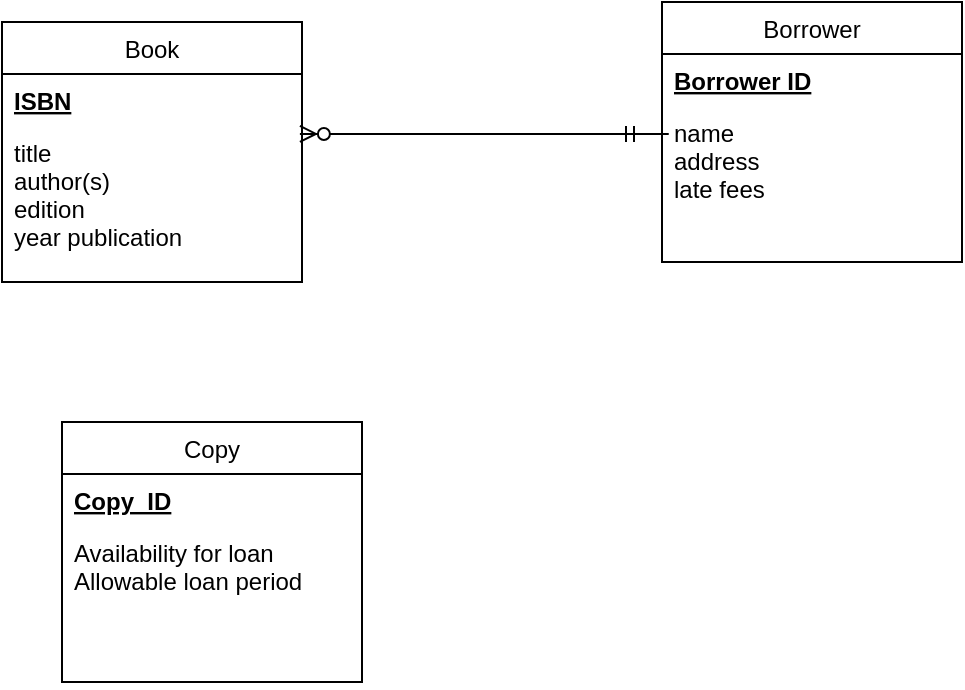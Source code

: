 <mxfile version="13.8.1" type="github">
  <diagram id="acj0kI88vNg6Fxn12ceG" name="Page-1">
    <mxGraphModel dx="871" dy="577" grid="1" gridSize="10" guides="1" tooltips="1" connect="1" arrows="1" fold="1" page="1" pageScale="1" pageWidth="827" pageHeight="1169" math="0" shadow="0">
      <root>
        <mxCell id="0" />
        <mxCell id="1" parent="0" />
        <mxCell id="7qTaBOHYmEMiQZmxTLoO-1" value="Book" style="swimlane;fontStyle=0;childLayout=stackLayout;horizontal=1;startSize=26;fillColor=none;horizontalStack=0;resizeParent=1;resizeParentMax=0;resizeLast=0;collapsible=1;marginBottom=0;" vertex="1" parent="1">
          <mxGeometry x="70" y="250" width="150" height="130" as="geometry" />
        </mxCell>
        <mxCell id="7qTaBOHYmEMiQZmxTLoO-2" value="ISBN" style="text;strokeColor=none;fillColor=none;align=left;verticalAlign=top;spacingLeft=4;spacingRight=4;overflow=hidden;rotatable=0;points=[[0,0.5],[1,0.5]];portConstraint=eastwest;fontStyle=5" vertex="1" parent="7qTaBOHYmEMiQZmxTLoO-1">
          <mxGeometry y="26" width="150" height="26" as="geometry" />
        </mxCell>
        <mxCell id="7qTaBOHYmEMiQZmxTLoO-3" value="title&#xa;author(s)&#xa;edition&#xa;year publication&#xa;&#xa;" style="text;strokeColor=none;fillColor=none;align=left;verticalAlign=top;spacingLeft=4;spacingRight=4;overflow=hidden;rotatable=0;points=[[0,0.5],[1,0.5]];portConstraint=eastwest;" vertex="1" parent="7qTaBOHYmEMiQZmxTLoO-1">
          <mxGeometry y="52" width="150" height="78" as="geometry" />
        </mxCell>
        <mxCell id="7qTaBOHYmEMiQZmxTLoO-8" value="" style="edgeStyle=entityRelationEdgeStyle;fontSize=12;html=1;endArrow=ERzeroToMany;startArrow=ERmandOne;entryX=0.993;entryY=0.051;entryDx=0;entryDy=0;entryPerimeter=0;" edge="1" parent="1" target="7qTaBOHYmEMiQZmxTLoO-3">
          <mxGeometry width="100" height="100" relative="1" as="geometry">
            <mxPoint x="378" y="306" as="sourcePoint" />
            <mxPoint x="190" y="250" as="targetPoint" />
          </mxGeometry>
        </mxCell>
        <mxCell id="7qTaBOHYmEMiQZmxTLoO-5" value="Borrower" style="swimlane;fontStyle=0;childLayout=stackLayout;horizontal=1;startSize=26;fillColor=none;horizontalStack=0;resizeParent=1;resizeParentMax=0;resizeLast=0;collapsible=1;marginBottom=0;" vertex="1" parent="1">
          <mxGeometry x="400" y="240" width="150" height="130" as="geometry" />
        </mxCell>
        <mxCell id="7qTaBOHYmEMiQZmxTLoO-6" value="Borrower ID" style="text;strokeColor=none;fillColor=none;align=left;verticalAlign=top;spacingLeft=4;spacingRight=4;overflow=hidden;rotatable=0;points=[[0,0.5],[1,0.5]];portConstraint=eastwest;fontStyle=5" vertex="1" parent="7qTaBOHYmEMiQZmxTLoO-5">
          <mxGeometry y="26" width="150" height="26" as="geometry" />
        </mxCell>
        <mxCell id="7qTaBOHYmEMiQZmxTLoO-7" value="name&#xa;address&#xa;late fees" style="text;strokeColor=none;fillColor=none;align=left;verticalAlign=top;spacingLeft=4;spacingRight=4;overflow=hidden;rotatable=0;points=[[0,0.5],[1,0.5]];portConstraint=eastwest;" vertex="1" parent="7qTaBOHYmEMiQZmxTLoO-5">
          <mxGeometry y="52" width="150" height="78" as="geometry" />
        </mxCell>
        <mxCell id="7qTaBOHYmEMiQZmxTLoO-12" value="Copy" style="swimlane;fontStyle=0;childLayout=stackLayout;horizontal=1;startSize=26;fillColor=none;horizontalStack=0;resizeParent=1;resizeParentMax=0;resizeLast=0;collapsible=1;marginBottom=0;" vertex="1" parent="1">
          <mxGeometry x="100" y="450" width="150" height="130" as="geometry" />
        </mxCell>
        <mxCell id="7qTaBOHYmEMiQZmxTLoO-13" value="Copy_ID" style="text;strokeColor=none;fillColor=none;align=left;verticalAlign=top;spacingLeft=4;spacingRight=4;overflow=hidden;rotatable=0;points=[[0,0.5],[1,0.5]];portConstraint=eastwest;fontStyle=5" vertex="1" parent="7qTaBOHYmEMiQZmxTLoO-12">
          <mxGeometry y="26" width="150" height="26" as="geometry" />
        </mxCell>
        <mxCell id="7qTaBOHYmEMiQZmxTLoO-14" value="Availability for loan&#xa;Allowable loan period&#xa;" style="text;strokeColor=none;fillColor=none;align=left;verticalAlign=top;spacingLeft=4;spacingRight=4;overflow=hidden;rotatable=0;points=[[0,0.5],[1,0.5]];portConstraint=eastwest;" vertex="1" parent="7qTaBOHYmEMiQZmxTLoO-12">
          <mxGeometry y="52" width="150" height="78" as="geometry" />
        </mxCell>
      </root>
    </mxGraphModel>
  </diagram>
</mxfile>
